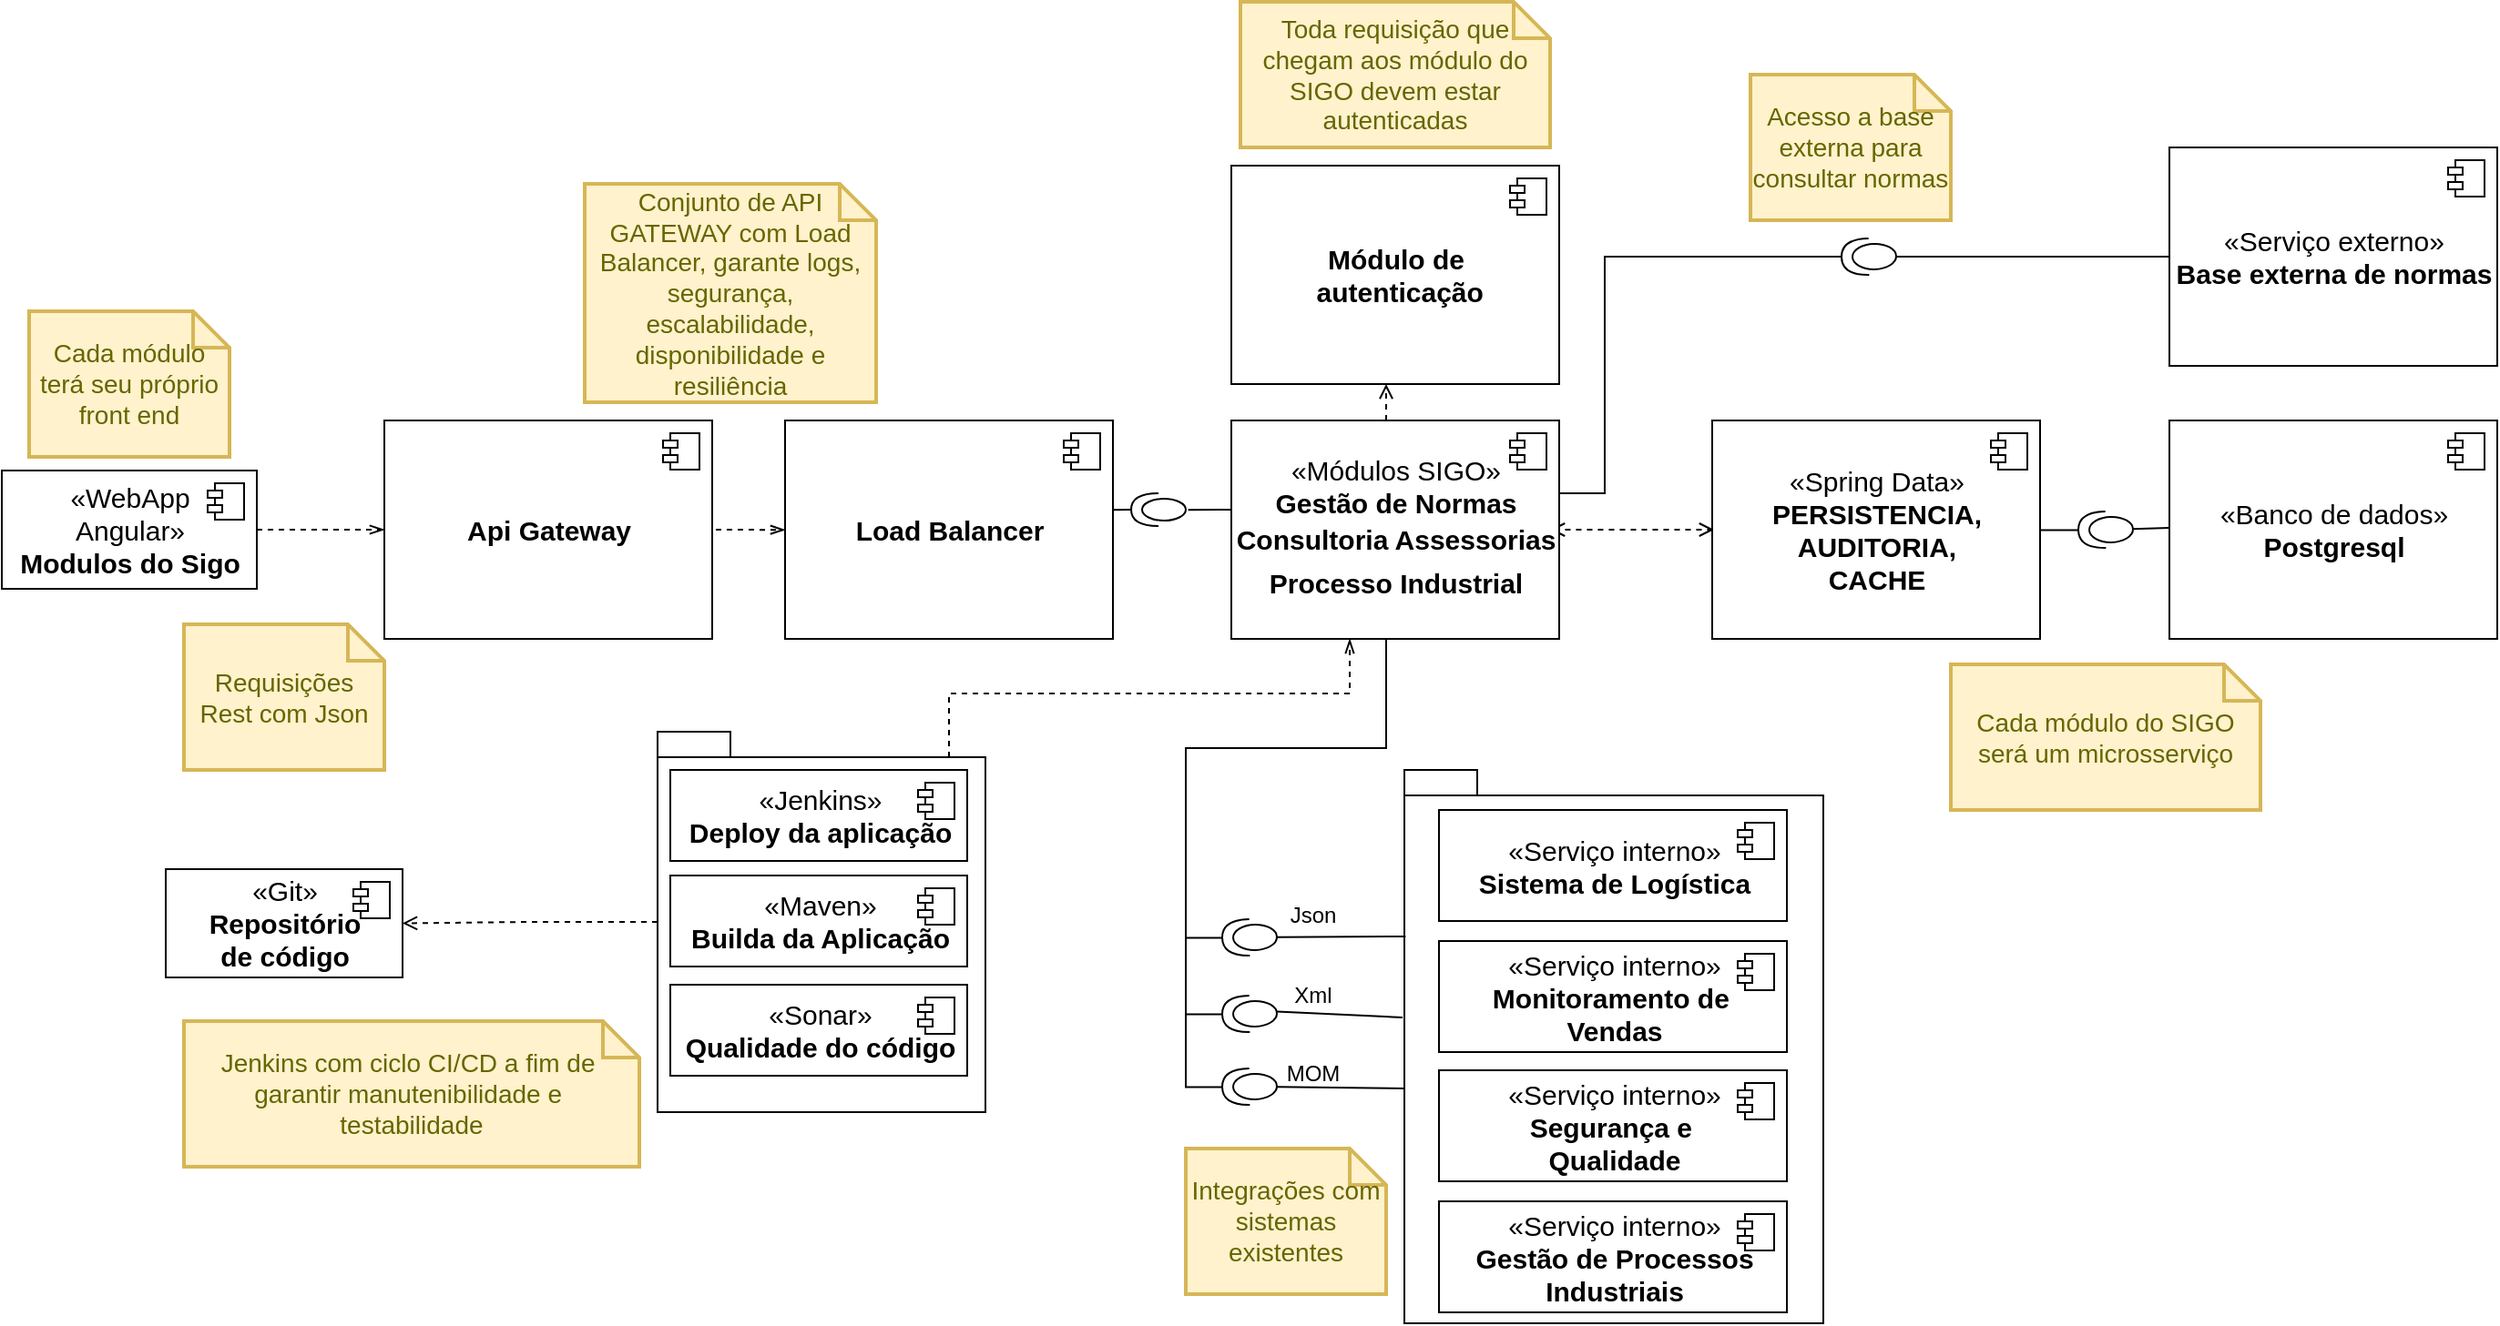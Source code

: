 <mxfile version="14.5.8" type="github">
  <diagram id="pOUwydJKZ514wDhYMpu4" name="Page-1">
    <mxGraphModel dx="1974" dy="1136" grid="1" gridSize="10" guides="1" tooltips="1" connect="1" arrows="1" fold="1" page="1" pageScale="1" pageWidth="1169" pageHeight="827" math="0" shadow="0">
      <root>
        <mxCell id="0" />
        <mxCell id="1" parent="0" />
        <mxCell id="Mb3QHJfwA9eEYogZrGKf-14" value="" style="edgeStyle=orthogonalEdgeStyle;rounded=0;orthogonalLoop=1;jettySize=auto;html=1;dashed=1;" edge="1" parent="1" target="Mb3QHJfwA9eEYogZrGKf-4">
          <mxGeometry relative="1" as="geometry">
            <mxPoint x="657.5" y="339" as="sourcePoint" />
          </mxGeometry>
        </mxCell>
        <mxCell id="Mb3QHJfwA9eEYogZrGKf-175" style="edgeStyle=none;rounded=0;orthogonalLoop=1;jettySize=auto;html=1;entryX=0;entryY=0.5;entryDx=10;entryDy=0;entryPerimeter=0;dashed=1;startArrow=none;startFill=0;endArrow=openThin;endFill=0;" edge="1" parent="1">
          <mxGeometry relative="1" as="geometry">
            <mxPoint x="190" y="340.0" as="sourcePoint" />
            <mxPoint x="260" y="340.0" as="targetPoint" />
          </mxGeometry>
        </mxCell>
        <mxCell id="Mb3QHJfwA9eEYogZrGKf-15" value="" style="edgeStyle=orthogonalEdgeStyle;rounded=0;orthogonalLoop=1;jettySize=auto;html=1;dashed=1;" edge="1" parent="1" target="Mb3QHJfwA9eEYogZrGKf-5">
          <mxGeometry relative="1" as="geometry">
            <mxPoint x="657.5" y="539" as="sourcePoint" />
          </mxGeometry>
        </mxCell>
        <mxCell id="Mb3QHJfwA9eEYogZrGKf-129" style="edgeStyle=orthogonalEdgeStyle;rounded=0;orthogonalLoop=1;jettySize=auto;html=1;dashed=1;startArrow=none;startFill=0;endArrow=open;endFill=0;entryX=1;entryY=0.5;entryDx=0;entryDy=0;" edge="1" parent="1" source="Mb3QHJfwA9eEYogZrGKf-34" target="Mb3QHJfwA9eEYogZrGKf-217">
          <mxGeometry relative="1" as="geometry">
            <mxPoint x="280" y="556" as="targetPoint" />
          </mxGeometry>
        </mxCell>
        <mxCell id="Mb3QHJfwA9eEYogZrGKf-146" style="edgeStyle=orthogonalEdgeStyle;rounded=0;orthogonalLoop=1;jettySize=auto;html=1;dashed=1;startArrow=none;startFill=0;endArrow=openThin;endFill=0;" edge="1" parent="1">
          <mxGeometry relative="1" as="geometry">
            <mxPoint x="570" y="561" as="sourcePoint" />
            <mxPoint x="790" y="400.0" as="targetPoint" />
            <Array as="points">
              <mxPoint x="570" y="430" />
              <mxPoint x="790" y="430" />
            </Array>
          </mxGeometry>
        </mxCell>
        <mxCell id="Mb3QHJfwA9eEYogZrGKf-34" value="" style="shape=folder;fontStyle=1;spacingTop=10;tabWidth=40;tabHeight=14;tabPosition=left;html=1;" vertex="1" parent="1">
          <mxGeometry x="410" y="451" width="180" height="209" as="geometry" />
        </mxCell>
        <mxCell id="Mb3QHJfwA9eEYogZrGKf-52" value="" style="shape=folder;fontStyle=1;spacingTop=10;tabWidth=40;tabHeight=14;tabPosition=left;html=1;" vertex="1" parent="1">
          <mxGeometry x="820" y="472" width="230" height="304" as="geometry" />
        </mxCell>
        <mxCell id="Mb3QHJfwA9eEYogZrGKf-84" value="" style="rounded=0;orthogonalLoop=1;jettySize=auto;html=1;startArrow=none;startFill=0;endArrow=none;endFill=0;entryX=0.003;entryY=0.301;entryDx=0;entryDy=0;entryPerimeter=0;" edge="1" parent="1" source="Mb3QHJfwA9eEYogZrGKf-83" target="Mb3QHJfwA9eEYogZrGKf-52">
          <mxGeometry relative="1" as="geometry">
            <mxPoint x="822" y="569" as="targetPoint" />
          </mxGeometry>
        </mxCell>
        <mxCell id="Mb3QHJfwA9eEYogZrGKf-83" value="" style="shape=providedRequiredInterface;html=1;verticalLabelPosition=bottom;rotation=-1;direction=west;" vertex="1" parent="1">
          <mxGeometry x="720" y="554" width="30" height="20" as="geometry" />
        </mxCell>
        <mxCell id="Mb3QHJfwA9eEYogZrGKf-91" value="" style="rounded=0;orthogonalLoop=1;jettySize=auto;html=1;startArrow=none;startFill=0;endArrow=none;endFill=0;" edge="1" parent="1">
          <mxGeometry relative="1" as="geometry">
            <mxPoint x="750.016" y="604.772" as="sourcePoint" />
            <mxPoint x="819" y="608" as="targetPoint" />
          </mxGeometry>
        </mxCell>
        <mxCell id="Mb3QHJfwA9eEYogZrGKf-92" value="" style="shape=providedRequiredInterface;html=1;verticalLabelPosition=bottom;rotation=-1;direction=west;" vertex="1" parent="1">
          <mxGeometry x="720" y="596" width="30" height="20" as="geometry" />
        </mxCell>
        <mxCell id="Mb3QHJfwA9eEYogZrGKf-93" value="" style="rounded=0;orthogonalLoop=1;jettySize=auto;html=1;startArrow=none;startFill=0;endArrow=none;endFill=0;" edge="1" parent="1" source="Mb3QHJfwA9eEYogZrGKf-94">
          <mxGeometry relative="1" as="geometry">
            <mxPoint x="820" y="647" as="targetPoint" />
          </mxGeometry>
        </mxCell>
        <mxCell id="Mb3QHJfwA9eEYogZrGKf-94" value="" style="shape=providedRequiredInterface;html=1;verticalLabelPosition=bottom;rotation=-1;direction=west;" vertex="1" parent="1">
          <mxGeometry x="720" y="636" width="30" height="20" as="geometry" />
        </mxCell>
        <mxCell id="Mb3QHJfwA9eEYogZrGKf-196" style="edgeStyle=orthogonalEdgeStyle;rounded=0;orthogonalLoop=1;jettySize=auto;html=1;entryX=1;entryY=0.5;entryDx=0;entryDy=0;entryPerimeter=0;startArrow=none;startFill=0;endArrow=none;endFill=0;" edge="1" parent="1" target="Mb3QHJfwA9eEYogZrGKf-83">
          <mxGeometry relative="1" as="geometry">
            <mxPoint x="810" y="400.0" as="sourcePoint" />
            <Array as="points">
              <mxPoint x="810" y="460" />
              <mxPoint x="700" y="460" />
              <mxPoint x="700" y="564" />
            </Array>
          </mxGeometry>
        </mxCell>
        <mxCell id="Mb3QHJfwA9eEYogZrGKf-197" style="edgeStyle=orthogonalEdgeStyle;rounded=0;orthogonalLoop=1;jettySize=auto;html=1;entryX=1;entryY=0.5;entryDx=0;entryDy=0;entryPerimeter=0;startArrow=none;startFill=0;endArrow=none;endFill=0;" edge="1" parent="1" target="Mb3QHJfwA9eEYogZrGKf-92">
          <mxGeometry relative="1" as="geometry">
            <mxPoint x="810" y="400.0" as="sourcePoint" />
            <Array as="points">
              <mxPoint x="810" y="460" />
              <mxPoint x="700" y="460" />
              <mxPoint x="700" y="606" />
            </Array>
          </mxGeometry>
        </mxCell>
        <mxCell id="Mb3QHJfwA9eEYogZrGKf-198" style="edgeStyle=orthogonalEdgeStyle;rounded=0;orthogonalLoop=1;jettySize=auto;html=1;entryX=1;entryY=0.5;entryDx=0;entryDy=0;entryPerimeter=0;startArrow=none;startFill=0;endArrow=none;endFill=0;" edge="1" parent="1" target="Mb3QHJfwA9eEYogZrGKf-94">
          <mxGeometry relative="1" as="geometry">
            <mxPoint x="810" y="400.0" as="sourcePoint" />
            <Array as="points">
              <mxPoint x="810" y="460" />
              <mxPoint x="700" y="460" />
              <mxPoint x="700" y="646" />
            </Array>
          </mxGeometry>
        </mxCell>
        <mxCell id="Mb3QHJfwA9eEYogZrGKf-203" style="rounded=0;orthogonalLoop=1;jettySize=auto;html=1;entryX=-0.043;entryY=0.382;entryDx=0;entryDy=0;entryPerimeter=0;startArrow=none;startFill=0;endArrow=none;endFill=0;exitX=0.056;exitY=0.426;exitDx=0;exitDy=0;exitPerimeter=0;" edge="1" parent="1">
          <mxGeometry relative="1" as="geometry">
            <mxPoint x="730.08" y="329.12" as="sourcePoint" />
            <mxPoint x="701.29" y="329.124" as="targetPoint" />
            <Array as="points">
              <mxPoint x="720" y="329" />
            </Array>
          </mxGeometry>
        </mxCell>
        <mxCell id="Mb3QHJfwA9eEYogZrGKf-205" value="" style="edgeStyle=none;rounded=0;orthogonalLoop=1;jettySize=auto;html=1;startArrow=none;startFill=0;endArrow=open;endFill=0;dashed=1;" edge="1" parent="1">
          <mxGeometry relative="1" as="geometry">
            <mxPoint x="810" y="280" as="sourcePoint" />
            <mxPoint x="810" y="260" as="targetPoint" />
          </mxGeometry>
        </mxCell>
        <mxCell id="Mb3QHJfwA9eEYogZrGKf-209" value="" style="edgeStyle=none;rounded=0;orthogonalLoop=1;jettySize=auto;html=1;startArrow=open;startFill=0;endArrow=open;endFill=0;entryX=0;entryY=0.5;entryDx=10;entryDy=0;entryPerimeter=0;dashed=1;" edge="1" parent="1">
          <mxGeometry relative="1" as="geometry">
            <mxPoint x="900" y="340.0" as="sourcePoint" />
            <mxPoint x="990" y="340.0" as="targetPoint" />
          </mxGeometry>
        </mxCell>
        <mxCell id="Mb3QHJfwA9eEYogZrGKf-148" value="" style="shape=providedRequiredInterface;html=1;verticalLabelPosition=bottom;rotation=0;direction=west;" vertex="1" parent="1">
          <mxGeometry x="670" y="320" width="30" height="18" as="geometry" />
        </mxCell>
        <mxCell id="Mb3QHJfwA9eEYogZrGKf-152" value="Json" style="text;html=1;strokeColor=none;fillColor=none;align=center;verticalAlign=middle;whiteSpace=wrap;rounded=0;" vertex="1" parent="1">
          <mxGeometry x="750" y="542" width="40" height="20" as="geometry" />
        </mxCell>
        <mxCell id="Mb3QHJfwA9eEYogZrGKf-153" value="Xml" style="text;html=1;strokeColor=none;fillColor=none;align=center;verticalAlign=middle;whiteSpace=wrap;rounded=0;" vertex="1" parent="1">
          <mxGeometry x="750" y="586" width="40" height="20" as="geometry" />
        </mxCell>
        <mxCell id="Mb3QHJfwA9eEYogZrGKf-155" value="" style="edgeStyle=none;rounded=0;orthogonalLoop=1;jettySize=auto;html=1;dashed=1;startArrow=none;startFill=0;endArrow=openThin;endFill=0;" edge="1" parent="1" source="Mb3QHJfwA9eEYogZrGKf-154" target="Mb3QHJfwA9eEYogZrGKf-94">
          <mxGeometry relative="1" as="geometry" />
        </mxCell>
        <mxCell id="Mb3QHJfwA9eEYogZrGKf-154" value="MOM" style="text;html=1;strokeColor=none;fillColor=none;align=center;verticalAlign=middle;whiteSpace=wrap;rounded=0;" vertex="1" parent="1">
          <mxGeometry x="750" y="628" width="40" height="22" as="geometry" />
        </mxCell>
        <mxCell id="Mb3QHJfwA9eEYogZrGKf-160" value="Toda requisição que chegam aos módulo do SIGO devem estar autenticadas" style="shape=note;strokeWidth=2;fontSize=14;size=20;whiteSpace=wrap;html=1;fillColor=#fff2cc;strokeColor=#d6b656;fontColor=#666600;" vertex="1" parent="1">
          <mxGeometry x="730" y="50" width="170" height="80" as="geometry" />
        </mxCell>
        <mxCell id="Mb3QHJfwA9eEYogZrGKf-161" value="Conjunto de API GATEWAY com Load Balancer, garante logs, segurança, escalabilidade, disponibilidade e resiliência" style="shape=note;strokeWidth=2;fontSize=14;size=20;whiteSpace=wrap;html=1;fillColor=#fff2cc;strokeColor=#d6b656;fontColor=#666600;" vertex="1" parent="1">
          <mxGeometry x="370" y="150" width="160" height="120" as="geometry" />
        </mxCell>
        <mxCell id="Mb3QHJfwA9eEYogZrGKf-162" value="Integrações com sistemas existentes" style="shape=note;strokeWidth=2;fontSize=14;size=20;whiteSpace=wrap;html=1;fillColor=#fff2cc;strokeColor=#d6b656;fontColor=#666600;" vertex="1" parent="1">
          <mxGeometry x="700" y="680" width="110.0" height="80" as="geometry" />
        </mxCell>
        <mxCell id="Mb3QHJfwA9eEYogZrGKf-174" style="edgeStyle=none;rounded=0;orthogonalLoop=1;jettySize=auto;html=1;entryX=0;entryY=0;entryDx=0;entryDy=50;entryPerimeter=0;dashed=1;startArrow=none;startFill=0;endArrow=openThin;endFill=0;exitX=1;exitY=0.5;exitDx=0;exitDy=0;" edge="1" parent="1">
          <mxGeometry relative="1" as="geometry">
            <mxPoint x="430" y="340.0" as="sourcePoint" />
            <mxPoint x="480" y="340.09" as="targetPoint" />
          </mxGeometry>
        </mxCell>
        <mxCell id="Mb3QHJfwA9eEYogZrGKf-179" value="Jenkins com ciclo CI/CD a fim de&amp;nbsp;&lt;br&gt;garantir manutenibilidade e&amp;nbsp;&lt;br&gt;testabilidade" style="shape=note;strokeWidth=2;fontSize=14;size=20;whiteSpace=wrap;html=1;fillColor=#fff2cc;strokeColor=#d6b656;fontColor=#666600;" vertex="1" parent="1">
          <mxGeometry x="150" y="610" width="250" height="80" as="geometry" />
        </mxCell>
        <mxCell id="Mb3QHJfwA9eEYogZrGKf-208" style="edgeStyle=none;rounded=0;orthogonalLoop=1;jettySize=auto;html=1;entryX=1;entryY=0.5;entryDx=0;entryDy=0;entryPerimeter=0;startArrow=none;startFill=0;endArrow=none;endFill=0;" edge="1" parent="1" target="Mb3QHJfwA9eEYogZrGKf-207">
          <mxGeometry relative="1" as="geometry">
            <mxPoint x="1160" y="340.196" as="sourcePoint" />
          </mxGeometry>
        </mxCell>
        <mxCell id="Mb3QHJfwA9eEYogZrGKf-204" style="edgeStyle=none;rounded=0;orthogonalLoop=1;jettySize=auto;html=1;entryX=1;entryY=0.5;entryDx=0;entryDy=0;entryPerimeter=0;startArrow=none;startFill=0;endArrow=none;endFill=0;exitX=0.997;exitY=0.41;exitDx=0;exitDy=0;exitPerimeter=0;" edge="1" parent="1" target="Mb3QHJfwA9eEYogZrGKf-148">
          <mxGeometry relative="1" as="geometry">
            <mxPoint x="649.46" y="329.2" as="sourcePoint" />
          </mxGeometry>
        </mxCell>
        <mxCell id="Mb3QHJfwA9eEYogZrGKf-206" value="" style="rounded=0;orthogonalLoop=1;jettySize=auto;html=1;startArrow=none;startFill=0;endArrow=none;endFill=0;" edge="1" parent="1" source="Mb3QHJfwA9eEYogZrGKf-207">
          <mxGeometry relative="1" as="geometry">
            <mxPoint x="1240" y="339" as="targetPoint" />
          </mxGeometry>
        </mxCell>
        <mxCell id="Mb3QHJfwA9eEYogZrGKf-207" value="" style="shape=providedRequiredInterface;html=1;verticalLabelPosition=bottom;rotation=-1;direction=west;" vertex="1" parent="1">
          <mxGeometry x="1190" y="330" width="30" height="20" as="geometry" />
        </mxCell>
        <mxCell id="Mb3QHJfwA9eEYogZrGKf-210" value="Requisições Rest com Json" style="shape=note;strokeWidth=2;fontSize=14;size=20;whiteSpace=wrap;html=1;fillColor=#fff2cc;strokeColor=#d6b656;fontColor=#666600;" vertex="1" parent="1">
          <mxGeometry x="150" y="392" width="110.0" height="80" as="geometry" />
        </mxCell>
        <mxCell id="Mb3QHJfwA9eEYogZrGKf-213" value="" style="edgeStyle=none;rounded=0;orthogonalLoop=1;jettySize=auto;html=1;startArrow=none;startFill=0;endArrow=none;endFill=0;entryX=0.056;entryY=0.5;entryDx=0;entryDy=0;entryPerimeter=0;" edge="1" parent="1" source="Mb3QHJfwA9eEYogZrGKf-212">
          <mxGeometry relative="1" as="geometry">
            <mxPoint x="1240.08" y="190" as="targetPoint" />
          </mxGeometry>
        </mxCell>
        <mxCell id="Mb3QHJfwA9eEYogZrGKf-214" style="edgeStyle=orthogonalEdgeStyle;rounded=0;orthogonalLoop=1;jettySize=auto;html=1;startArrow=none;startFill=0;endArrow=none;endFill=0;entryX=1;entryY=0.25;entryDx=0;entryDy=0;" edge="1" parent="1" source="Mb3QHJfwA9eEYogZrGKf-212">
          <mxGeometry relative="1" as="geometry">
            <mxPoint x="900" y="310" as="targetPoint" />
            <Array as="points">
              <mxPoint x="930" y="190" />
              <mxPoint x="930" y="320" />
              <mxPoint x="900" y="320" />
            </Array>
          </mxGeometry>
        </mxCell>
        <mxCell id="Mb3QHJfwA9eEYogZrGKf-212" value="" style="shape=providedRequiredInterface;html=1;verticalLabelPosition=bottom;rotation=-1;direction=west;" vertex="1" parent="1">
          <mxGeometry x="1060" y="180" width="30" height="20" as="geometry" />
        </mxCell>
        <mxCell id="Mb3QHJfwA9eEYogZrGKf-215" value="Cada módulo do SIGO será um microsserviço" style="shape=note;strokeWidth=2;fontSize=14;size=20;whiteSpace=wrap;html=1;fillColor=#fff2cc;strokeColor=#d6b656;fontColor=#666600;" vertex="1" parent="1">
          <mxGeometry x="1120" y="414" width="170" height="80" as="geometry" />
        </mxCell>
        <mxCell id="Mb3QHJfwA9eEYogZrGKf-216" value="Acesso a base externa para consultar normas" style="shape=note;strokeWidth=2;fontSize=14;size=20;whiteSpace=wrap;html=1;fillColor=#fff2cc;strokeColor=#d6b656;fontColor=#666600;" vertex="1" parent="1">
          <mxGeometry x="1010" y="90" width="110.0" height="80" as="geometry" />
        </mxCell>
        <mxCell id="Mb3QHJfwA9eEYogZrGKf-217" value="&lt;font style=&quot;font-size: 15px&quot;&gt;«Git»&lt;br&gt;&lt;b&gt;Repositório &lt;br&gt;de código&lt;/b&gt;&lt;/font&gt;" style="html=1;dropTarget=0;sketch=0;" vertex="1" parent="1">
          <mxGeometry x="140" y="526.5" width="130" height="59.5" as="geometry" />
        </mxCell>
        <mxCell id="Mb3QHJfwA9eEYogZrGKf-218" value="" style="shape=module;jettyWidth=8;jettyHeight=4;" vertex="1" parent="Mb3QHJfwA9eEYogZrGKf-217">
          <mxGeometry x="1" width="20" height="20" relative="1" as="geometry">
            <mxPoint x="-27" y="7" as="offset" />
          </mxGeometry>
        </mxCell>
        <mxCell id="Mb3QHJfwA9eEYogZrGKf-219" value="&lt;font style=&quot;font-size: 15px&quot;&gt;«Jenkins»&lt;br&gt;&lt;b&gt;Deploy da aplicação&lt;/b&gt;&lt;/font&gt;" style="html=1;dropTarget=0;sketch=0;" vertex="1" parent="1">
          <mxGeometry x="417" y="472" width="163" height="50" as="geometry" />
        </mxCell>
        <mxCell id="Mb3QHJfwA9eEYogZrGKf-220" value="" style="shape=module;jettyWidth=8;jettyHeight=4;" vertex="1" parent="Mb3QHJfwA9eEYogZrGKf-219">
          <mxGeometry x="1" width="20" height="20" relative="1" as="geometry">
            <mxPoint x="-27" y="7" as="offset" />
          </mxGeometry>
        </mxCell>
        <mxCell id="Mb3QHJfwA9eEYogZrGKf-221" value="&lt;font style=&quot;font-size: 15px&quot;&gt;«Maven»&lt;br&gt;&lt;b&gt;Builda da Aplicação&lt;/b&gt;&lt;/font&gt;" style="html=1;dropTarget=0;sketch=0;" vertex="1" parent="1">
          <mxGeometry x="417" y="530" width="163" height="50" as="geometry" />
        </mxCell>
        <mxCell id="Mb3QHJfwA9eEYogZrGKf-222" value="" style="shape=module;jettyWidth=8;jettyHeight=4;" vertex="1" parent="Mb3QHJfwA9eEYogZrGKf-221">
          <mxGeometry x="1" width="20" height="20" relative="1" as="geometry">
            <mxPoint x="-27" y="7" as="offset" />
          </mxGeometry>
        </mxCell>
        <mxCell id="Mb3QHJfwA9eEYogZrGKf-223" value="&lt;font style=&quot;font-size: 15px&quot;&gt;«Sonar»&lt;br&gt;&lt;b&gt;Qualidade do código&lt;/b&gt;&lt;/font&gt;" style="html=1;dropTarget=0;sketch=0;" vertex="1" parent="1">
          <mxGeometry x="417" y="590" width="163" height="50" as="geometry" />
        </mxCell>
        <mxCell id="Mb3QHJfwA9eEYogZrGKf-224" value="" style="shape=module;jettyWidth=8;jettyHeight=4;" vertex="1" parent="Mb3QHJfwA9eEYogZrGKf-223">
          <mxGeometry x="1" width="20" height="20" relative="1" as="geometry">
            <mxPoint x="-27" y="7" as="offset" />
          </mxGeometry>
        </mxCell>
        <mxCell id="Mb3QHJfwA9eEYogZrGKf-226" value="«Serviço interno»&lt;br style=&quot;font-size: 15px&quot;&gt;&lt;b style=&quot;font-size: 15px&quot;&gt;Sistema de Logística&lt;/b&gt;" style="html=1;dropTarget=0;sketch=0;fontSize=15;" vertex="1" parent="1">
          <mxGeometry x="839" y="494" width="191" height="61" as="geometry" />
        </mxCell>
        <mxCell id="Mb3QHJfwA9eEYogZrGKf-227" value="" style="shape=module;jettyWidth=8;jettyHeight=4;" vertex="1" parent="Mb3QHJfwA9eEYogZrGKf-226">
          <mxGeometry x="1" width="20" height="20" relative="1" as="geometry">
            <mxPoint x="-27" y="7" as="offset" />
          </mxGeometry>
        </mxCell>
        <mxCell id="Mb3QHJfwA9eEYogZrGKf-228" value="«Serviço interno»&lt;br style=&quot;font-size: 15px&quot;&gt;&lt;b style=&quot;font-size: 15px&quot;&gt;Monitoramento de&amp;nbsp;&lt;br style=&quot;font-size: 15px&quot;&gt;Vendas&lt;br style=&quot;font-size: 15px&quot;&gt;&lt;/b&gt;" style="html=1;dropTarget=0;sketch=0;fontSize=15;" vertex="1" parent="1">
          <mxGeometry x="839" y="566" width="191" height="61" as="geometry" />
        </mxCell>
        <mxCell id="Mb3QHJfwA9eEYogZrGKf-229" value="" style="shape=module;jettyWidth=8;jettyHeight=4;" vertex="1" parent="Mb3QHJfwA9eEYogZrGKf-228">
          <mxGeometry x="1" width="20" height="20" relative="1" as="geometry">
            <mxPoint x="-27" y="7" as="offset" />
          </mxGeometry>
        </mxCell>
        <mxCell id="Mb3QHJfwA9eEYogZrGKf-230" value="«Serviço interno»&lt;br style=&quot;font-size: 15px&quot;&gt;&lt;b style=&quot;font-size: 15px&quot;&gt;Segurança e&amp;nbsp;&lt;br style=&quot;font-size: 15px&quot;&gt;Qualidade&lt;br style=&quot;font-size: 15px&quot;&gt;&lt;/b&gt;" style="html=1;dropTarget=0;sketch=0;fontSize=15;" vertex="1" parent="1">
          <mxGeometry x="839" y="637" width="191" height="61" as="geometry" />
        </mxCell>
        <mxCell id="Mb3QHJfwA9eEYogZrGKf-231" value="" style="shape=module;jettyWidth=8;jettyHeight=4;" vertex="1" parent="Mb3QHJfwA9eEYogZrGKf-230">
          <mxGeometry x="1" width="20" height="20" relative="1" as="geometry">
            <mxPoint x="-27" y="7" as="offset" />
          </mxGeometry>
        </mxCell>
        <mxCell id="Mb3QHJfwA9eEYogZrGKf-232" value="«Serviço interno»&lt;br style=&quot;font-size: 15px&quot;&gt;&lt;b style=&quot;font-size: 15px&quot;&gt;Gestão de Processos&lt;br style=&quot;font-size: 15px&quot;&gt;Industriais&lt;br style=&quot;font-size: 15px&quot;&gt;&lt;/b&gt;" style="html=1;dropTarget=0;sketch=0;fontSize=15;" vertex="1" parent="1">
          <mxGeometry x="839" y="709" width="191" height="61" as="geometry" />
        </mxCell>
        <mxCell id="Mb3QHJfwA9eEYogZrGKf-233" value="" style="shape=module;jettyWidth=8;jettyHeight=4;" vertex="1" parent="Mb3QHJfwA9eEYogZrGKf-232">
          <mxGeometry x="1" width="20" height="20" relative="1" as="geometry">
            <mxPoint x="-27" y="7" as="offset" />
          </mxGeometry>
        </mxCell>
        <mxCell id="Mb3QHJfwA9eEYogZrGKf-237" value="&lt;font style=&quot;font-size: 15px&quot;&gt;«WebApp &lt;br&gt;Angular»&lt;br&gt;&lt;b&gt;Modulos do Sigo&lt;/b&gt;&lt;/font&gt;" style="html=1;dropTarget=0;sketch=0;" vertex="1" parent="1">
          <mxGeometry x="50" y="307.5" width="140" height="65" as="geometry" />
        </mxCell>
        <mxCell id="Mb3QHJfwA9eEYogZrGKf-238" value="" style="shape=module;jettyWidth=8;jettyHeight=4;" vertex="1" parent="Mb3QHJfwA9eEYogZrGKf-237">
          <mxGeometry x="1" width="20" height="20" relative="1" as="geometry">
            <mxPoint x="-27" y="7" as="offset" />
          </mxGeometry>
        </mxCell>
        <mxCell id="Mb3QHJfwA9eEYogZrGKf-239" value="&lt;b&gt;&lt;font style=&quot;font-size: 15px&quot;&gt;Api Gateway&lt;/font&gt;&lt;/b&gt;" style="html=1;dropTarget=0;sketch=0;" vertex="1" parent="1">
          <mxGeometry x="260" y="280" width="180" height="120" as="geometry" />
        </mxCell>
        <mxCell id="Mb3QHJfwA9eEYogZrGKf-240" value="" style="shape=module;jettyWidth=8;jettyHeight=4;" vertex="1" parent="Mb3QHJfwA9eEYogZrGKf-239">
          <mxGeometry x="1" width="20" height="20" relative="1" as="geometry">
            <mxPoint x="-27" y="7" as="offset" />
          </mxGeometry>
        </mxCell>
        <mxCell id="Mb3QHJfwA9eEYogZrGKf-241" value="&lt;b&gt;&lt;font style=&quot;font-size: 15px&quot;&gt;Load Balancer&lt;/font&gt;&lt;/b&gt;" style="html=1;dropTarget=0;sketch=0;" vertex="1" parent="1">
          <mxGeometry x="480" y="280" width="180" height="120" as="geometry" />
        </mxCell>
        <mxCell id="Mb3QHJfwA9eEYogZrGKf-242" value="" style="shape=module;jettyWidth=8;jettyHeight=4;" vertex="1" parent="Mb3QHJfwA9eEYogZrGKf-241">
          <mxGeometry x="1" width="20" height="20" relative="1" as="geometry">
            <mxPoint x="-27" y="7" as="offset" />
          </mxGeometry>
        </mxCell>
        <mxCell id="Mb3QHJfwA9eEYogZrGKf-243" value="&lt;font style=&quot;font-size: 15px&quot;&gt;«Módulos SIGO»&lt;b&gt;&lt;font style=&quot;font-size: 15px&quot;&gt;&lt;br&gt;&lt;/font&gt;&lt;/b&gt;&lt;b&gt;&lt;span style=&quot;line-height: 115%&quot;&gt;Gestão de Normas&lt;br&gt;&lt;/span&gt;&lt;/b&gt;&lt;b style=&quot;text-align: justify ; text-indent: 35.45pt&quot;&gt;&lt;span style=&quot;line-height: 150%&quot;&gt;Consultoria Assessorias&lt;br&gt;&lt;/span&gt;&lt;/b&gt;&lt;b style=&quot;text-align: justify ; text-indent: 35.45pt&quot;&gt;&lt;span style=&quot;line-height: 150%&quot;&gt;Processo Industrial&lt;/span&gt;&lt;/b&gt;&lt;/font&gt;&lt;b style=&quot;text-align: justify ; text-indent: 35.45pt&quot;&gt;&lt;span style=&quot;font-size: 12.0pt ; line-height: 150% ; font-family: &amp;#34;times new roman&amp;#34; , serif&quot;&gt;&lt;br&gt;&lt;/span&gt;&lt;/b&gt;" style="html=1;dropTarget=0;sketch=0;" vertex="1" parent="1">
          <mxGeometry x="725" y="280" width="180" height="120" as="geometry" />
        </mxCell>
        <mxCell id="Mb3QHJfwA9eEYogZrGKf-244" value="" style="shape=module;jettyWidth=8;jettyHeight=4;" vertex="1" parent="Mb3QHJfwA9eEYogZrGKf-243">
          <mxGeometry x="1" width="20" height="20" relative="1" as="geometry">
            <mxPoint x="-27" y="7" as="offset" />
          </mxGeometry>
        </mxCell>
        <mxCell id="Mb3QHJfwA9eEYogZrGKf-245" value="&lt;b style=&quot;font-size: 15px&quot;&gt;Módulo de&lt;br&gt;&amp;nbsp;autenticação&lt;/b&gt;" style="html=1;dropTarget=0;sketch=0;" vertex="1" parent="1">
          <mxGeometry x="725" y="140" width="180" height="120" as="geometry" />
        </mxCell>
        <mxCell id="Mb3QHJfwA9eEYogZrGKf-246" value="" style="shape=module;jettyWidth=8;jettyHeight=4;" vertex="1" parent="Mb3QHJfwA9eEYogZrGKf-245">
          <mxGeometry x="1" width="20" height="20" relative="1" as="geometry">
            <mxPoint x="-27" y="7" as="offset" />
          </mxGeometry>
        </mxCell>
        <mxCell id="Mb3QHJfwA9eEYogZrGKf-247" value="&lt;span style=&quot;font-size: 15px&quot;&gt;«Serviço externo»&lt;/span&gt;&lt;b&gt;&lt;font style=&quot;font-size: 15px&quot;&gt;&lt;br&gt;Base externa de normas&lt;/font&gt;&lt;/b&gt;" style="html=1;dropTarget=0;sketch=0;" vertex="1" parent="1">
          <mxGeometry x="1240" y="130" width="180" height="120" as="geometry" />
        </mxCell>
        <mxCell id="Mb3QHJfwA9eEYogZrGKf-248" value="" style="shape=module;jettyWidth=8;jettyHeight=4;" vertex="1" parent="Mb3QHJfwA9eEYogZrGKf-247">
          <mxGeometry x="1" width="20" height="20" relative="1" as="geometry">
            <mxPoint x="-27" y="7" as="offset" />
          </mxGeometry>
        </mxCell>
        <mxCell id="Mb3QHJfwA9eEYogZrGKf-249" value="&lt;span style=&quot;font-size: 15px&quot;&gt;«Banco de dados»&lt;br&gt;&lt;/span&gt;&lt;b&gt;&lt;font style=&quot;font-size: 15px&quot;&gt;Postgresql&lt;/font&gt;&lt;/b&gt;" style="html=1;dropTarget=0;sketch=0;" vertex="1" parent="1">
          <mxGeometry x="1240" y="280" width="180" height="120" as="geometry" />
        </mxCell>
        <mxCell id="Mb3QHJfwA9eEYogZrGKf-250" value="" style="shape=module;jettyWidth=8;jettyHeight=4;" vertex="1" parent="Mb3QHJfwA9eEYogZrGKf-249">
          <mxGeometry x="1" width="20" height="20" relative="1" as="geometry">
            <mxPoint x="-27" y="7" as="offset" />
          </mxGeometry>
        </mxCell>
        <mxCell id="Mb3QHJfwA9eEYogZrGKf-251" value="&lt;font style=&quot;font-size: 15px&quot;&gt;«Spring Data»&lt;br&gt;&lt;span style=&quot;font-weight: 700&quot;&gt;PERSISTENCIA,&lt;/span&gt;&lt;br style=&quot;padding: 0px ; margin: 0px ; font-weight: 700&quot;&gt;&lt;span style=&quot;font-weight: 700&quot;&gt;AUDITORIA,&lt;/span&gt;&lt;br style=&quot;padding: 0px ; margin: 0px ; font-weight: 700&quot;&gt;&lt;span style=&quot;font-weight: 700&quot;&gt;CACHE&lt;/span&gt;&lt;/font&gt;" style="html=1;dropTarget=0;sketch=0;" vertex="1" parent="1">
          <mxGeometry x="989" y="280" width="180" height="120" as="geometry" />
        </mxCell>
        <mxCell id="Mb3QHJfwA9eEYogZrGKf-252" value="" style="shape=module;jettyWidth=8;jettyHeight=4;" vertex="1" parent="Mb3QHJfwA9eEYogZrGKf-251">
          <mxGeometry x="1" width="20" height="20" relative="1" as="geometry">
            <mxPoint x="-27" y="7" as="offset" />
          </mxGeometry>
        </mxCell>
        <mxCell id="Mb3QHJfwA9eEYogZrGKf-253" value="Cada módulo terá seu próprio front end" style="shape=note;strokeWidth=2;fontSize=14;size=20;whiteSpace=wrap;html=1;fillColor=#fff2cc;strokeColor=#d6b656;fontColor=#666600;" vertex="1" parent="1">
          <mxGeometry x="65" y="220" width="110.0" height="80" as="geometry" />
        </mxCell>
      </root>
    </mxGraphModel>
  </diagram>
</mxfile>

